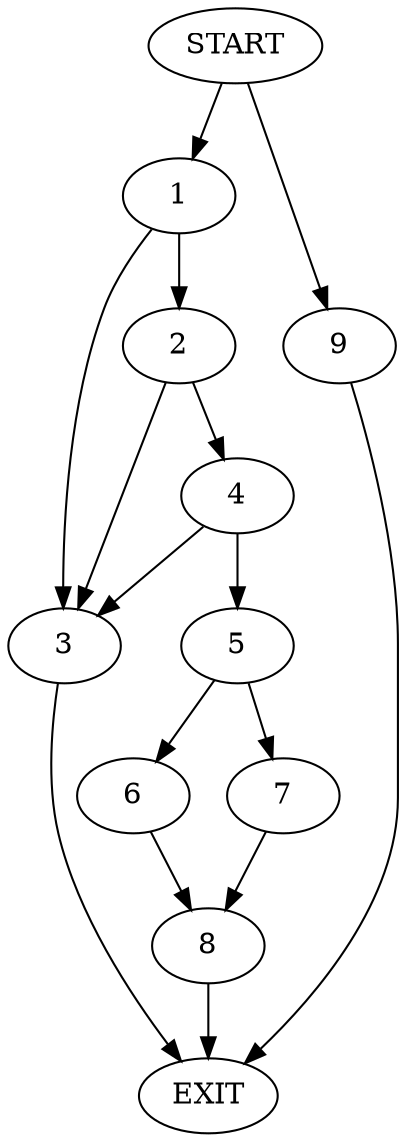 digraph {
0 [label="START"]
10 [label="EXIT"]
0 -> 1
1 -> 2
1 -> 3
3 -> 10
2 -> 4
2 -> 3
4 -> 5
4 -> 3
5 -> 6
5 -> 7
6 -> 8
7 -> 8
8 -> 10
0 -> 9
9 -> 10
}
